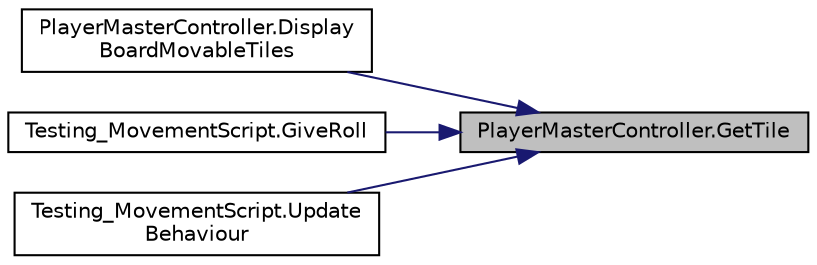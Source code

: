 digraph "PlayerMasterController.GetTile"
{
 // LATEX_PDF_SIZE
  edge [fontname="Helvetica",fontsize="10",labelfontname="Helvetica",labelfontsize="10"];
  node [fontname="Helvetica",fontsize="10",shape=record];
  rankdir="RL";
  Node1 [label="PlayerMasterController.GetTile",height=0.2,width=0.4,color="black", fillcolor="grey75", style="filled", fontcolor="black",tooltip="Get the current tile the token is on"];
  Node1 -> Node2 [dir="back",color="midnightblue",fontsize="10",style="solid",fontname="Helvetica"];
  Node2 [label="PlayerMasterController.Display\lBoardMovableTiles",height=0.2,width=0.4,color="black", fillcolor="white", style="filled",URL="$class_player_master_controller.html#ac150dd296b7ff1b7b5a856cbdf5af8bf",tooltip="calls the boardManager to display all the tiles that it can move to according to the range of it's mo..."];
  Node1 -> Node3 [dir="back",color="midnightblue",fontsize="10",style="solid",fontname="Helvetica"];
  Node3 [label="Testing_MovementScript.GiveRoll",height=0.2,width=0.4,color="black", fillcolor="white", style="filled",URL="$class_testing___movement_script.html#a8bd90f3857ba3610ef23e0a5d7e4879a",tooltip="give a select value for the player roll"];
  Node1 -> Node4 [dir="back",color="midnightblue",fontsize="10",style="solid",fontname="Helvetica"];
  Node4 [label="Testing_MovementScript.Update\lBehaviour",height=0.2,width=0.4,color="black", fillcolor="white", style="filled",URL="$class_testing___movement_script.html#abaaeb242fee8995f1058fde65fc793ba",tooltip=" "];
}
